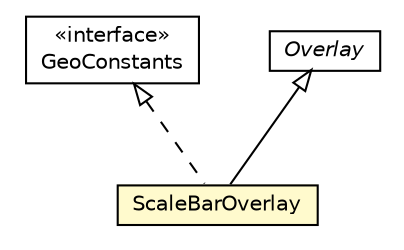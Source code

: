 #!/usr/local/bin/dot
#
# Class diagram 
# Generated by UMLGraph version R5_6-24-gf6e263 (http://www.umlgraph.org/)
#

digraph G {
	edge [fontname="Helvetica",fontsize=10,labelfontname="Helvetica",labelfontsize=10];
	node [fontname="Helvetica",fontsize=10,shape=plaintext];
	nodesep=0.25;
	ranksep=0.5;
	// org.osmdroid.util.constants.GeoConstants
	c26548 [label=<<table title="org.osmdroid.util.constants.GeoConstants" border="0" cellborder="1" cellspacing="0" cellpadding="2" port="p" href="../../util/constants/GeoConstants.html">
		<tr><td><table border="0" cellspacing="0" cellpadding="1">
<tr><td align="center" balign="center"> &#171;interface&#187; </td></tr>
<tr><td align="center" balign="center"> GeoConstants </td></tr>
		</table></td></tr>
		</table>>, URL="../../util/constants/GeoConstants.html", fontname="Helvetica", fontcolor="black", fontsize=10.0];
	// org.osmdroid.views.overlay.Overlay
	c26602 [label=<<table title="org.osmdroid.views.overlay.Overlay" border="0" cellborder="1" cellspacing="0" cellpadding="2" port="p" href="./Overlay.html">
		<tr><td><table border="0" cellspacing="0" cellpadding="1">
<tr><td align="center" balign="center"><font face="Helvetica-Oblique"> Overlay </font></td></tr>
		</table></td></tr>
		</table>>, URL="./Overlay.html", fontname="Helvetica", fontcolor="black", fontsize=10.0];
	// org.osmdroid.views.overlay.ScaleBarOverlay
	c26613 [label=<<table title="org.osmdroid.views.overlay.ScaleBarOverlay" border="0" cellborder="1" cellspacing="0" cellpadding="2" port="p" bgcolor="lemonChiffon" href="./ScaleBarOverlay.html">
		<tr><td><table border="0" cellspacing="0" cellpadding="1">
<tr><td align="center" balign="center"> ScaleBarOverlay </td></tr>
		</table></td></tr>
		</table>>, URL="./ScaleBarOverlay.html", fontname="Helvetica", fontcolor="black", fontsize=10.0];
	//org.osmdroid.views.overlay.ScaleBarOverlay extends org.osmdroid.views.overlay.Overlay
	c26602:p -> c26613:p [dir=back,arrowtail=empty];
	//org.osmdroid.views.overlay.ScaleBarOverlay implements org.osmdroid.util.constants.GeoConstants
	c26548:p -> c26613:p [dir=back,arrowtail=empty,style=dashed];
}

